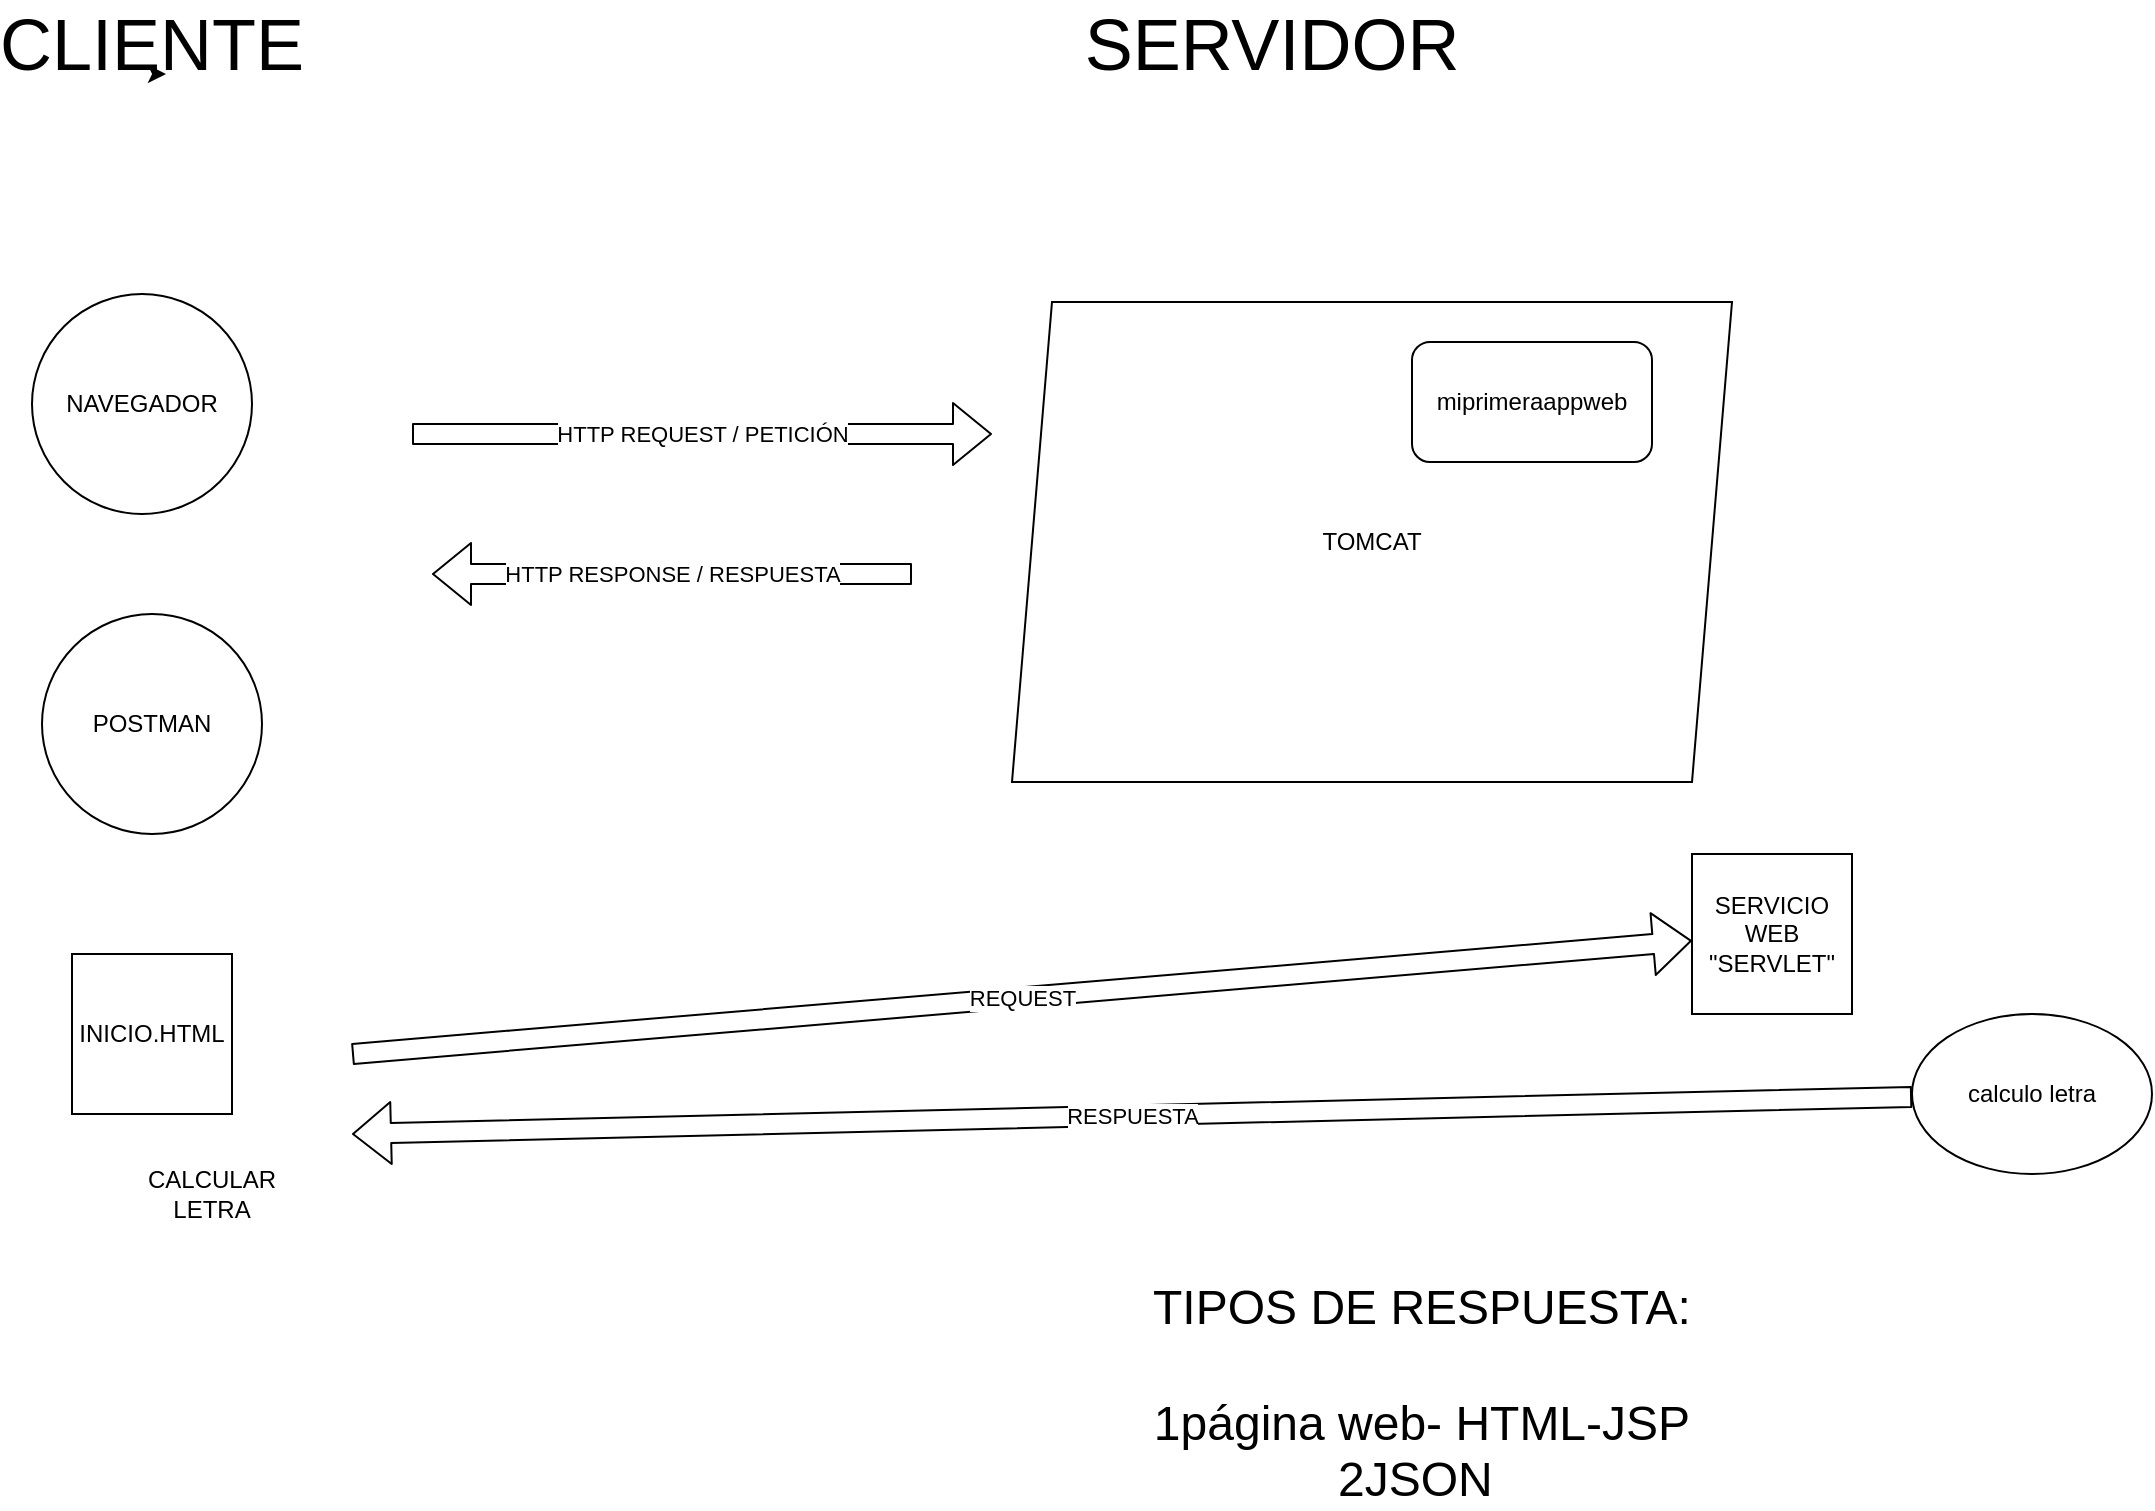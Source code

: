 <mxfile version="14.6.13" type="device"><diagram id="6P8PhAfocTI1GcLKPbnU" name="Página-1"><mxGraphModel dx="1326" dy="806" grid="1" gridSize="10" guides="1" tooltips="1" connect="1" arrows="1" fold="1" page="1" pageScale="1" pageWidth="1169" pageHeight="827" math="0" shadow="0"><root><mxCell id="0"/><mxCell id="1" parent="0"/><mxCell id="B7eaFcCVL9gYEVNNhjA6-1" value="NAVEGADOR" style="ellipse;whiteSpace=wrap;html=1;aspect=fixed;" parent="1" vertex="1"><mxGeometry x="130" y="290" width="110" height="110" as="geometry"/></mxCell><mxCell id="B7eaFcCVL9gYEVNNhjA6-2" value="TOMCAT" style="shape=parallelogram;perimeter=parallelogramPerimeter;whiteSpace=wrap;html=1;fixedSize=1;" parent="1" vertex="1"><mxGeometry x="620" y="294" width="360" height="240" as="geometry"/></mxCell><mxCell id="B7eaFcCVL9gYEVNNhjA6-3" value="miprimeraappweb" style="rounded=1;whiteSpace=wrap;html=1;" parent="1" vertex="1"><mxGeometry x="820" y="314" width="120" height="60" as="geometry"/></mxCell><mxCell id="B7eaFcCVL9gYEVNNhjA6-4" value="POSTMAN" style="ellipse;whiteSpace=wrap;html=1;aspect=fixed;" parent="1" vertex="1"><mxGeometry x="135" y="450" width="110" height="110" as="geometry"/></mxCell><mxCell id="B7eaFcCVL9gYEVNNhjA6-5" value="&lt;font style=&quot;font-size: 36px&quot;&gt;CLIENTE&lt;/font&gt;" style="text;html=1;strokeColor=none;fillColor=none;align=center;verticalAlign=middle;whiteSpace=wrap;rounded=0;" parent="1" vertex="1"><mxGeometry x="160" y="150" width="60" height="30" as="geometry"/></mxCell><mxCell id="B7eaFcCVL9gYEVNNhjA6-6" value="&lt;font style=&quot;font-size: 36px&quot;&gt;SERVIDOR&lt;/font&gt;" style="text;html=1;strokeColor=none;fillColor=none;align=center;verticalAlign=middle;whiteSpace=wrap;rounded=0;" parent="1" vertex="1"><mxGeometry x="720" y="150" width="60" height="30" as="geometry"/></mxCell><mxCell id="B7eaFcCVL9gYEVNNhjA6-7" style="edgeStyle=orthogonalEdgeStyle;rounded=0;orthogonalLoop=1;jettySize=auto;html=1;exitX=0.5;exitY=1;exitDx=0;exitDy=0;entryX=0.617;entryY=0.967;entryDx=0;entryDy=0;entryPerimeter=0;" parent="1" source="B7eaFcCVL9gYEVNNhjA6-5" target="B7eaFcCVL9gYEVNNhjA6-5" edge="1"><mxGeometry relative="1" as="geometry"/></mxCell><mxCell id="B7eaFcCVL9gYEVNNhjA6-8" value="HTTP REQUEST / PETICIÓN" style="shape=flexArrow;endArrow=classic;html=1;" parent="1" edge="1"><mxGeometry width="50" height="50" relative="1" as="geometry"><mxPoint x="320" y="360" as="sourcePoint"/><mxPoint x="610" y="360" as="targetPoint"/></mxGeometry></mxCell><mxCell id="B7eaFcCVL9gYEVNNhjA6-9" value="HTTP RESPONSE / RESPUESTA" style="shape=flexArrow;endArrow=classic;html=1;" parent="1" edge="1"><mxGeometry width="50" height="50" relative="1" as="geometry"><mxPoint x="570" y="430" as="sourcePoint"/><mxPoint x="330" y="430" as="targetPoint"/></mxGeometry></mxCell><mxCell id="B7eaFcCVL9gYEVNNhjA6-11" value="INICIO.HTML" style="whiteSpace=wrap;html=1;aspect=fixed;" parent="1" vertex="1"><mxGeometry x="150" y="620" width="80" height="80" as="geometry"/></mxCell><mxCell id="B7eaFcCVL9gYEVNNhjA6-12" value="CALCULAR LETRA" style="text;html=1;strokeColor=none;fillColor=none;align=center;verticalAlign=middle;whiteSpace=wrap;rounded=0;" parent="1" vertex="1"><mxGeometry x="200" y="730" width="40" height="20" as="geometry"/></mxCell><mxCell id="B7eaFcCVL9gYEVNNhjA6-13" value="REQUEST" style="shape=flexArrow;endArrow=classic;html=1;" parent="1" target="B7eaFcCVL9gYEVNNhjA6-14" edge="1"><mxGeometry width="50" height="50" relative="1" as="geometry"><mxPoint x="290" y="670" as="sourcePoint"/><mxPoint x="730" y="580" as="targetPoint"/></mxGeometry></mxCell><mxCell id="B7eaFcCVL9gYEVNNhjA6-14" value="SERVICIO&lt;br&gt;WEB&lt;br&gt;&quot;SERVLET&quot;" style="whiteSpace=wrap;html=1;aspect=fixed;" parent="1" vertex="1"><mxGeometry x="960" y="570" width="80" height="80" as="geometry"/></mxCell><mxCell id="B7eaFcCVL9gYEVNNhjA6-15" value="calculo letra" style="ellipse;whiteSpace=wrap;html=1;" parent="1" vertex="1"><mxGeometry x="1070" y="650" width="120" height="80" as="geometry"/></mxCell><mxCell id="B7eaFcCVL9gYEVNNhjA6-16" value="RESPUESTA" style="shape=flexArrow;endArrow=classic;html=1;" parent="1" source="B7eaFcCVL9gYEVNNhjA6-15" edge="1"><mxGeometry width="50" height="50" relative="1" as="geometry"><mxPoint x="690" y="660" as="sourcePoint"/><mxPoint x="290" y="710" as="targetPoint"/></mxGeometry></mxCell><mxCell id="1_NOx4-jGeXZlVIJatJE-2" value="&lt;font style=&quot;font-size: 24px&quot;&gt;TIPOS DE RESPUESTA:&lt;br&gt;&lt;br&gt;1página web- HTML-JSP&lt;br&gt;2JSON&amp;nbsp;&lt;/font&gt;" style="text;html=1;strokeColor=none;fillColor=none;align=center;verticalAlign=middle;whiteSpace=wrap;rounded=0;" vertex="1" parent="1"><mxGeometry x="640" y="810" width="370" height="60" as="geometry"/></mxCell></root></mxGraphModel></diagram></mxfile>